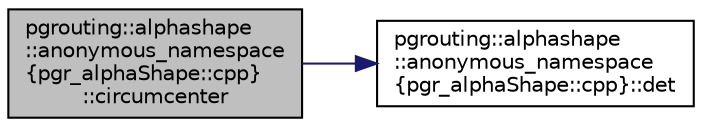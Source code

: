 digraph "pgrouting::alphashape::anonymous_namespace{pgr_alphaShape::cpp}::circumcenter"
{
  edge [fontname="Helvetica",fontsize="10",labelfontname="Helvetica",labelfontsize="10"];
  node [fontname="Helvetica",fontsize="10",shape=record];
  rankdir="LR";
  Node0 [label="pgrouting::alphashape\l::anonymous_namespace\l\{pgr_alphaShape::cpp\}\l::circumcenter",height=0.2,width=0.4,color="black", fillcolor="grey75", style="filled", fontcolor="black"];
  Node0 -> Node1 [color="midnightblue",fontsize="10",style="solid",fontname="Helvetica"];
  Node1 [label="pgrouting::alphashape\l::anonymous_namespace\l\{pgr_alphaShape::cpp\}::det",height=0.2,width=0.4,color="black", fillcolor="white", style="filled",URL="$namespacepgrouting_1_1alphashape_1_1anonymous__namespace_02pgr__alphaShape_8cpp_03.html#a89010303e8e46d004f50e783c241fd80"];
}
